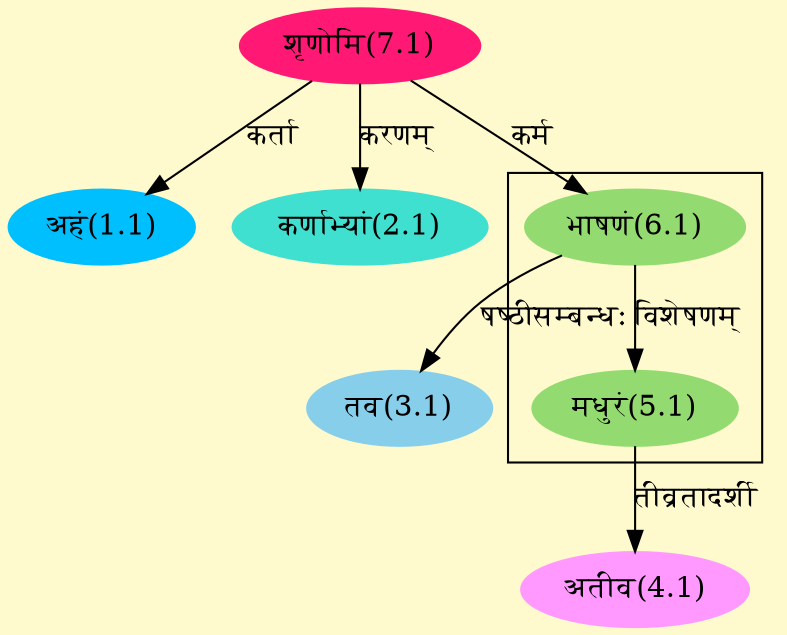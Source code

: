 digraph G{
rankdir=BT;
 compound=true;
 bgcolor="lemonchiffon1";

subgraph cluster_1{
Node5_1 [style=filled, color="#93DB70" label = "मधुरं(5.1)"]
Node6_1 [style=filled, color="#93DB70" label = "भाषणं(6.1)"]

}
Node1_1 [style=filled, color="#00BFFF" label = "अहं(1.1)"]
Node7_1 [style=filled, color="#FF1975" label = "शृणोमि(7.1)"]
Node2_1 [style=filled, color="#40E0D0" label = "कर्णाभ्यां(2.1)"]
Node3_1 [style=filled, color="#87CEEB" label = "तव(3.1)"]
Node6_1 [style=filled, color="#93DB70" label = "भाषणं(6.1)"]
Node4_1 [style=filled, color="#FF99FF" label = "अतीव(4.1)"]
Node5_1 [style=filled, color="#93DB70" label = "मधुरं(5.1)"]
/* Start of Relations section */

Node1_1 -> Node7_1 [  label="कर्ता"  dir="back" ]
Node2_1 -> Node7_1 [  label="करणम्"  dir="back" ]
Node3_1 -> Node6_1 [  label="षष्ठीसम्बन्धः"  dir="back" ]
Node4_1 -> Node5_1 [  label="तीव्रतादर्शी"  dir="back" ]
Node5_1 -> Node6_1 [  label="विशेषणम्"  dir="back" ]
Node6_1 -> Node7_1 [  label="कर्म"  dir="back" ]
}
